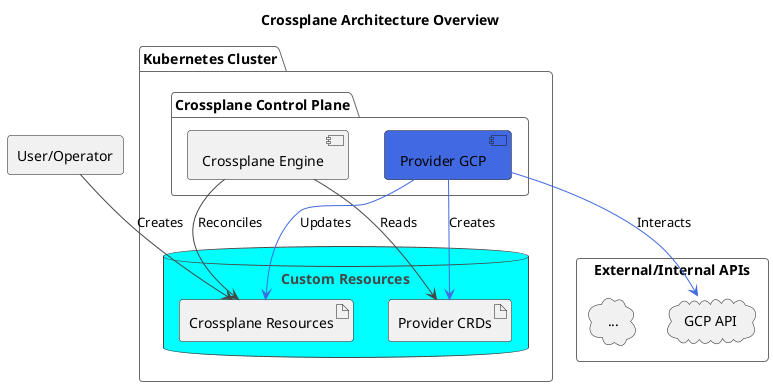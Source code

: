 @startuml
!theme vibrant

title Crossplane Architecture Overview

rectangle "User/Operator" as User

package "Kubernetes Cluster" {

    package "Crossplane Control Plane" {
        component "Provider GCP" as ProviderGCP #RoyalBlue
        component "Crossplane Engine" as CrossplaneEngine
    }

    database "Custom Resources" {
        artifact "Crossplane Resources" as XR
        artifact "Provider CRDs" as PCRD
    }
}

rectangle "External/Internal APIs" {
    cloud "GCP API" as GCPAPI
    cloud "..." as OtherAPI
}

User --> XR : Creates

CrossplaneEngine --> XR : Reconciles
CrossplaneEngine --> PCRD : Reads
ProviderGCP --> PCRD #RoyalBlue: Creates 
ProviderGCP --> XR #RoyalBlue: Updates
ProviderGCP --> GCPAPI #RoyalBlue: Interacts
@enduml

